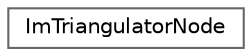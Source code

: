 digraph "Graphical Class Hierarchy"
{
 // LATEX_PDF_SIZE
  bgcolor="transparent";
  edge [fontname=Helvetica,fontsize=10,labelfontname=Helvetica,labelfontsize=10];
  node [fontname=Helvetica,fontsize=10,shape=box,height=0.2,width=0.4];
  rankdir="LR";
  Node0 [id="Node000000",label="ImTriangulatorNode",height=0.2,width=0.4,color="grey40", fillcolor="white", style="filled",URL="$structImTriangulatorNode.html",tooltip=" "];
}
